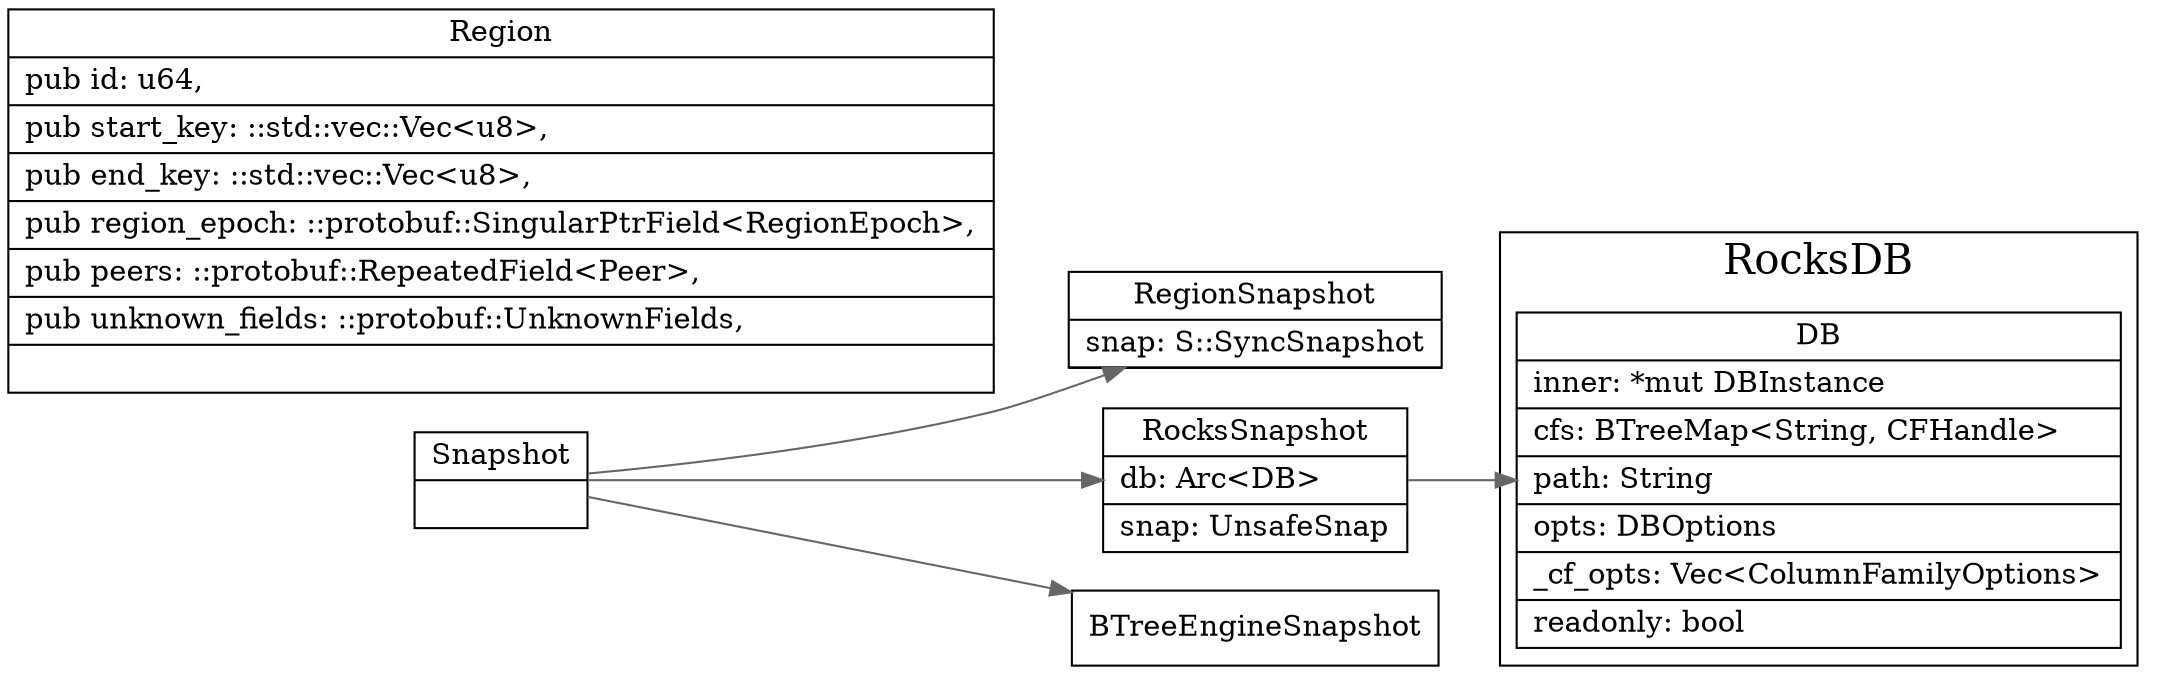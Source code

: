 digraph snapshot_impl {
  node[shape=box];
  edge[color=gray40];
  newrank=true;
  rankdir=LR;
  Snapshot[
    shape="record";
    label="{{
      Snapshot|
    }}";
  ];

  Snapshot -> {
    RegionSnapshot;
    RocksSnapshot;
    BTreeEngineSnapshot;
  }
  RegionSnapshot[
    shape="record";
    label="{{
      RegionSnapshot|
      snap: S::SyncSnapshot\l|
      region: Arc<Region>\l|
      apply_index: Arc<AtomicU64>\l
    }}";
  ];

  Region[
    shape="record";
    label="{{
      Region|
      pub id: u64,\l|
      pub start_key: ::std::vec::Vec\<u8\>,\l|
      pub end_key: ::std::vec::Vec\<u8\>,\l|
      pub region_epoch: ::protobuf::SingularPtrField\<RegionEpoch\>,\l|
      pub peers: ::protobuf::RepeatedField\<Peer\>,\l|
      pub unknown_fields: ::protobuf::UnknownFields,\l|
    }}";
  ];

  RocksSnapshot[
    shape="record";
    label="{{
      RocksSnapshot|
      db: Arc\<DB\>\l|
      snap: UnsafeSnap
    }}";
  ];
  RocksSnapshot:DB -> DB
  subgraph cluster_RocksDB {
    graph[label="RocksDB";fontsize=20;];
    DB[
      shape="record";
      label="{{
        DB|
        inner: *mut DBInstance\l|
        cfs: BTreeMap\<String, CFHandle\>\l|
        path: String\l|
        opts: DBOptions\l|
        _cf_opts: Vec\<ColumnFamilyOptions\>\l|
        readonly: bool\l
      }}";
    ];
  }
}
